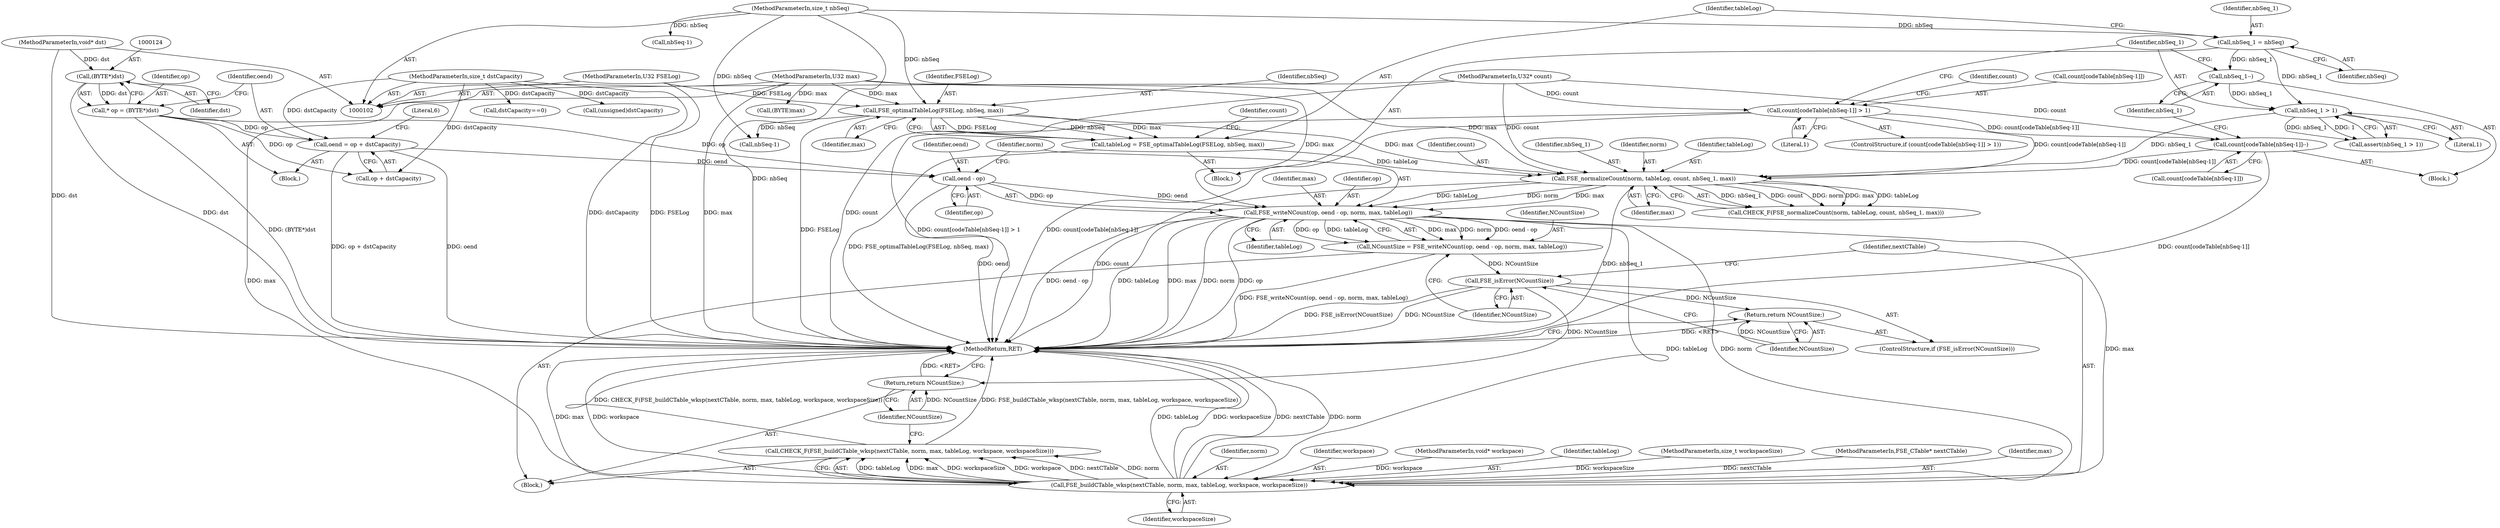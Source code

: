 digraph "0_zstd_3e5cdf1b6a85843e991d7d10f6a2567c15580da0@API" {
"1000230" [label="(Call,FSE_writeNCount(op, oend - op, norm, max, tableLog))"];
"1000232" [label="(Call,oend - op)"];
"1000126" [label="(Call,oend = op + dstCapacity)"];
"1000121" [label="(Call,* op = (BYTE*)dst)"];
"1000123" [label="(Call,(BYTE*)dst)"];
"1000103" [label="(MethodParameterIn,void* dst)"];
"1000104" [label="(MethodParameterIn,size_t dstCapacity)"];
"1000220" [label="(Call,FSE_normalizeCount(norm, tableLog, count, nbSeq_1, max))"];
"1000188" [label="(Call,tableLog = FSE_optimalTableLog(FSELog, nbSeq, max))"];
"1000190" [label="(Call,FSE_optimalTableLog(FSELog, nbSeq, max))"];
"1000106" [label="(MethodParameterIn,U32 FSELog)"];
"1000111" [label="(MethodParameterIn,size_t nbSeq)"];
"1000109" [label="(MethodParameterIn,U32 max)"];
"1000205" [label="(Call,count[codeTable[nbSeq-1]]--)"];
"1000195" [label="(Call,count[codeTable[nbSeq-1]] > 1)"];
"1000108" [label="(MethodParameterIn,U32* count)"];
"1000216" [label="(Call,nbSeq_1 > 1)"];
"1000184" [label="(Call,nbSeq_1 = nbSeq)"];
"1000213" [label="(Call,nbSeq_1--)"];
"1000228" [label="(Call,NCountSize = FSE_writeNCount(op, oend - op, norm, max, tableLog))"];
"1000239" [label="(Call,FSE_isError(NCountSize))"];
"1000241" [label="(Return,return NCountSize;)"];
"1000251" [label="(Return,return NCountSize;)"];
"1000244" [label="(Call,FSE_buildCTable_wksp(nextCTable, norm, max, tableLog, workspace, workspaceSize))"];
"1000243" [label="(Call,CHECK_F(FSE_buildCTable_wksp(nextCTable, norm, max, tableLog, workspace, workspaceSize)))"];
"1000205" [label="(Call,count[codeTable[nbSeq-1]]--)"];
"1000128" [label="(Call,op + dstCapacity)"];
"1000220" [label="(Call,FSE_normalizeCount(norm, tableLog, count, nbSeq_1, max))"];
"1000189" [label="(Identifier,tableLog)"];
"1000260" [label="(MethodReturn,RET)"];
"1000148" [label="(Call,dstCapacity==0)"];
"1000228" [label="(Call,NCountSize = FSE_writeNCount(op, oend - op, norm, max, tableLog))"];
"1000195" [label="(Call,count[codeTable[nbSeq-1]] > 1)"];
"1000246" [label="(Identifier,norm)"];
"1000190" [label="(Call,FSE_optimalTableLog(FSELog, nbSeq, max))"];
"1000217" [label="(Identifier,nbSeq_1)"];
"1000234" [label="(Identifier,op)"];
"1000185" [label="(Identifier,nbSeq_1)"];
"1000245" [label="(Identifier,nextCTable)"];
"1000193" [label="(Identifier,max)"];
"1000119" [label="(Block,)"];
"1000229" [label="(Identifier,NCountSize)"];
"1000249" [label="(Identifier,workspace)"];
"1000109" [label="(MethodParameterIn,U32 max)"];
"1000203" [label="(Literal,1)"];
"1000196" [label="(Call,count[codeTable[nbSeq-1]])"];
"1000117" [label="(MethodParameterIn,void* workspace)"];
"1000236" [label="(Identifier,max)"];
"1000122" [label="(Identifier,op)"];
"1000216" [label="(Call,nbSeq_1 > 1)"];
"1000224" [label="(Identifier,nbSeq_1)"];
"1000226" [label="(Block,)"];
"1000218" [label="(Literal,1)"];
"1000108" [label="(MethodParameterIn,U32* count)"];
"1000233" [label="(Identifier,oend)"];
"1000206" [label="(Call,count[codeTable[nbSeq-1]])"];
"1000237" [label="(Identifier,tableLog)"];
"1000225" [label="(Identifier,max)"];
"1000192" [label="(Identifier,nbSeq)"];
"1000241" [label="(Return,return NCountSize;)"];
"1000239" [label="(Call,FSE_isError(NCountSize))"];
"1000252" [label="(Identifier,NCountSize)"];
"1000200" [label="(Call,nbSeq-1)"];
"1000235" [label="(Identifier,norm)"];
"1000181" [label="(Block,)"];
"1000219" [label="(Call,CHECK_F(FSE_normalizeCount(norm, tableLog, count, nbSeq_1, max)))"];
"1000213" [label="(Call,nbSeq_1--)"];
"1000240" [label="(Identifier,NCountSize)"];
"1000244" [label="(Call,FSE_buildCTable_wksp(nextCTable, norm, max, tableLog, workspace, workspaceSize))"];
"1000125" [label="(Identifier,dst)"];
"1000186" [label="(Identifier,nbSeq)"];
"1000104" [label="(MethodParameterIn,size_t dstCapacity)"];
"1000243" [label="(Call,CHECK_F(FSE_buildCTable_wksp(nextCTable, norm, max, tableLog, workspace, workspaceSize)))"];
"1000144" [label="(Call,(BYTE)max)"];
"1000204" [label="(Block,)"];
"1000242" [label="(Identifier,NCountSize)"];
"1000250" [label="(Identifier,workspaceSize)"];
"1000248" [label="(Identifier,tableLog)"];
"1000232" [label="(Call,oend - op)"];
"1000238" [label="(ControlStructure,if (FSE_isError(NCountSize)))"];
"1000127" [label="(Identifier,oend)"];
"1000132" [label="(Literal,6)"];
"1000221" [label="(Identifier,norm)"];
"1000222" [label="(Identifier,tableLog)"];
"1000207" [label="(Identifier,count)"];
"1000215" [label="(Call,assert(nbSeq_1 > 1))"];
"1000118" [label="(MethodParameterIn,size_t workspaceSize)"];
"1000231" [label="(Identifier,op)"];
"1000121" [label="(Call,* op = (BYTE*)dst)"];
"1000106" [label="(MethodParameterIn,U32 FSELog)"];
"1000230" [label="(Call,FSE_writeNCount(op, oend - op, norm, max, tableLog))"];
"1000194" [label="(ControlStructure,if (count[codeTable[nbSeq-1]] > 1))"];
"1000105" [label="(MethodParameterIn,FSE_CTable* nextCTable)"];
"1000247" [label="(Identifier,max)"];
"1000123" [label="(Call,(BYTE*)dst)"];
"1000184" [label="(Call,nbSeq_1 = nbSeq)"];
"1000191" [label="(Identifier,FSELog)"];
"1000103" [label="(MethodParameterIn,void* dst)"];
"1000223" [label="(Identifier,count)"];
"1000126" [label="(Call,oend = op + dstCapacity)"];
"1000210" [label="(Call,nbSeq-1)"];
"1000134" [label="(Call,(unsigned)dstCapacity)"];
"1000214" [label="(Identifier,nbSeq_1)"];
"1000251" [label="(Return,return NCountSize;)"];
"1000111" [label="(MethodParameterIn,size_t nbSeq)"];
"1000188" [label="(Call,tableLog = FSE_optimalTableLog(FSELog, nbSeq, max))"];
"1000197" [label="(Identifier,count)"];
"1000230" -> "1000228"  [label="AST: "];
"1000230" -> "1000237"  [label="CFG: "];
"1000231" -> "1000230"  [label="AST: "];
"1000232" -> "1000230"  [label="AST: "];
"1000235" -> "1000230"  [label="AST: "];
"1000236" -> "1000230"  [label="AST: "];
"1000237" -> "1000230"  [label="AST: "];
"1000228" -> "1000230"  [label="CFG: "];
"1000230" -> "1000260"  [label="DDG: oend - op"];
"1000230" -> "1000260"  [label="DDG: tableLog"];
"1000230" -> "1000260"  [label="DDG: max"];
"1000230" -> "1000260"  [label="DDG: norm"];
"1000230" -> "1000260"  [label="DDG: op"];
"1000230" -> "1000228"  [label="DDG: max"];
"1000230" -> "1000228"  [label="DDG: norm"];
"1000230" -> "1000228"  [label="DDG: oend - op"];
"1000230" -> "1000228"  [label="DDG: op"];
"1000230" -> "1000228"  [label="DDG: tableLog"];
"1000232" -> "1000230"  [label="DDG: op"];
"1000232" -> "1000230"  [label="DDG: oend"];
"1000220" -> "1000230"  [label="DDG: norm"];
"1000220" -> "1000230"  [label="DDG: max"];
"1000220" -> "1000230"  [label="DDG: tableLog"];
"1000109" -> "1000230"  [label="DDG: max"];
"1000230" -> "1000244"  [label="DDG: norm"];
"1000230" -> "1000244"  [label="DDG: max"];
"1000230" -> "1000244"  [label="DDG: tableLog"];
"1000232" -> "1000234"  [label="CFG: "];
"1000233" -> "1000232"  [label="AST: "];
"1000234" -> "1000232"  [label="AST: "];
"1000235" -> "1000232"  [label="CFG: "];
"1000232" -> "1000260"  [label="DDG: oend"];
"1000126" -> "1000232"  [label="DDG: oend"];
"1000121" -> "1000232"  [label="DDG: op"];
"1000126" -> "1000119"  [label="AST: "];
"1000126" -> "1000128"  [label="CFG: "];
"1000127" -> "1000126"  [label="AST: "];
"1000128" -> "1000126"  [label="AST: "];
"1000132" -> "1000126"  [label="CFG: "];
"1000126" -> "1000260"  [label="DDG: oend"];
"1000126" -> "1000260"  [label="DDG: op + dstCapacity"];
"1000121" -> "1000126"  [label="DDG: op"];
"1000104" -> "1000126"  [label="DDG: dstCapacity"];
"1000121" -> "1000119"  [label="AST: "];
"1000121" -> "1000123"  [label="CFG: "];
"1000122" -> "1000121"  [label="AST: "];
"1000123" -> "1000121"  [label="AST: "];
"1000127" -> "1000121"  [label="CFG: "];
"1000121" -> "1000260"  [label="DDG: (BYTE*)dst"];
"1000123" -> "1000121"  [label="DDG: dst"];
"1000121" -> "1000128"  [label="DDG: op"];
"1000123" -> "1000125"  [label="CFG: "];
"1000124" -> "1000123"  [label="AST: "];
"1000125" -> "1000123"  [label="AST: "];
"1000123" -> "1000260"  [label="DDG: dst"];
"1000103" -> "1000123"  [label="DDG: dst"];
"1000103" -> "1000102"  [label="AST: "];
"1000103" -> "1000260"  [label="DDG: dst"];
"1000104" -> "1000102"  [label="AST: "];
"1000104" -> "1000260"  [label="DDG: dstCapacity"];
"1000104" -> "1000128"  [label="DDG: dstCapacity"];
"1000104" -> "1000134"  [label="DDG: dstCapacity"];
"1000104" -> "1000148"  [label="DDG: dstCapacity"];
"1000220" -> "1000219"  [label="AST: "];
"1000220" -> "1000225"  [label="CFG: "];
"1000221" -> "1000220"  [label="AST: "];
"1000222" -> "1000220"  [label="AST: "];
"1000223" -> "1000220"  [label="AST: "];
"1000224" -> "1000220"  [label="AST: "];
"1000225" -> "1000220"  [label="AST: "];
"1000219" -> "1000220"  [label="CFG: "];
"1000220" -> "1000260"  [label="DDG: count"];
"1000220" -> "1000260"  [label="DDG: nbSeq_1"];
"1000220" -> "1000219"  [label="DDG: nbSeq_1"];
"1000220" -> "1000219"  [label="DDG: count"];
"1000220" -> "1000219"  [label="DDG: norm"];
"1000220" -> "1000219"  [label="DDG: max"];
"1000220" -> "1000219"  [label="DDG: tableLog"];
"1000188" -> "1000220"  [label="DDG: tableLog"];
"1000205" -> "1000220"  [label="DDG: count[codeTable[nbSeq-1]]"];
"1000195" -> "1000220"  [label="DDG: count[codeTable[nbSeq-1]]"];
"1000108" -> "1000220"  [label="DDG: count"];
"1000216" -> "1000220"  [label="DDG: nbSeq_1"];
"1000190" -> "1000220"  [label="DDG: max"];
"1000109" -> "1000220"  [label="DDG: max"];
"1000188" -> "1000181"  [label="AST: "];
"1000188" -> "1000190"  [label="CFG: "];
"1000189" -> "1000188"  [label="AST: "];
"1000190" -> "1000188"  [label="AST: "];
"1000197" -> "1000188"  [label="CFG: "];
"1000188" -> "1000260"  [label="DDG: FSE_optimalTableLog(FSELog, nbSeq, max)"];
"1000190" -> "1000188"  [label="DDG: FSELog"];
"1000190" -> "1000188"  [label="DDG: nbSeq"];
"1000190" -> "1000188"  [label="DDG: max"];
"1000190" -> "1000193"  [label="CFG: "];
"1000191" -> "1000190"  [label="AST: "];
"1000192" -> "1000190"  [label="AST: "];
"1000193" -> "1000190"  [label="AST: "];
"1000190" -> "1000260"  [label="DDG: FSELog"];
"1000106" -> "1000190"  [label="DDG: FSELog"];
"1000111" -> "1000190"  [label="DDG: nbSeq"];
"1000109" -> "1000190"  [label="DDG: max"];
"1000190" -> "1000200"  [label="DDG: nbSeq"];
"1000106" -> "1000102"  [label="AST: "];
"1000106" -> "1000260"  [label="DDG: FSELog"];
"1000111" -> "1000102"  [label="AST: "];
"1000111" -> "1000260"  [label="DDG: nbSeq"];
"1000111" -> "1000184"  [label="DDG: nbSeq"];
"1000111" -> "1000200"  [label="DDG: nbSeq"];
"1000111" -> "1000210"  [label="DDG: nbSeq"];
"1000109" -> "1000102"  [label="AST: "];
"1000109" -> "1000260"  [label="DDG: max"];
"1000109" -> "1000144"  [label="DDG: max"];
"1000109" -> "1000244"  [label="DDG: max"];
"1000205" -> "1000204"  [label="AST: "];
"1000205" -> "1000206"  [label="CFG: "];
"1000206" -> "1000205"  [label="AST: "];
"1000214" -> "1000205"  [label="CFG: "];
"1000205" -> "1000260"  [label="DDG: count[codeTable[nbSeq-1]]"];
"1000195" -> "1000205"  [label="DDG: count[codeTable[nbSeq-1]]"];
"1000108" -> "1000205"  [label="DDG: count"];
"1000195" -> "1000194"  [label="AST: "];
"1000195" -> "1000203"  [label="CFG: "];
"1000196" -> "1000195"  [label="AST: "];
"1000203" -> "1000195"  [label="AST: "];
"1000207" -> "1000195"  [label="CFG: "];
"1000217" -> "1000195"  [label="CFG: "];
"1000195" -> "1000260"  [label="DDG: count[codeTable[nbSeq-1]] > 1"];
"1000195" -> "1000260"  [label="DDG: count[codeTable[nbSeq-1]]"];
"1000108" -> "1000195"  [label="DDG: count"];
"1000108" -> "1000102"  [label="AST: "];
"1000108" -> "1000260"  [label="DDG: count"];
"1000216" -> "1000215"  [label="AST: "];
"1000216" -> "1000218"  [label="CFG: "];
"1000217" -> "1000216"  [label="AST: "];
"1000218" -> "1000216"  [label="AST: "];
"1000215" -> "1000216"  [label="CFG: "];
"1000216" -> "1000215"  [label="DDG: nbSeq_1"];
"1000216" -> "1000215"  [label="DDG: 1"];
"1000184" -> "1000216"  [label="DDG: nbSeq_1"];
"1000213" -> "1000216"  [label="DDG: nbSeq_1"];
"1000184" -> "1000181"  [label="AST: "];
"1000184" -> "1000186"  [label="CFG: "];
"1000185" -> "1000184"  [label="AST: "];
"1000186" -> "1000184"  [label="AST: "];
"1000189" -> "1000184"  [label="CFG: "];
"1000184" -> "1000213"  [label="DDG: nbSeq_1"];
"1000213" -> "1000204"  [label="AST: "];
"1000213" -> "1000214"  [label="CFG: "];
"1000214" -> "1000213"  [label="AST: "];
"1000217" -> "1000213"  [label="CFG: "];
"1000228" -> "1000226"  [label="AST: "];
"1000229" -> "1000228"  [label="AST: "];
"1000240" -> "1000228"  [label="CFG: "];
"1000228" -> "1000260"  [label="DDG: FSE_writeNCount(op, oend - op, norm, max, tableLog)"];
"1000228" -> "1000239"  [label="DDG: NCountSize"];
"1000239" -> "1000238"  [label="AST: "];
"1000239" -> "1000240"  [label="CFG: "];
"1000240" -> "1000239"  [label="AST: "];
"1000242" -> "1000239"  [label="CFG: "];
"1000245" -> "1000239"  [label="CFG: "];
"1000239" -> "1000260"  [label="DDG: FSE_isError(NCountSize)"];
"1000239" -> "1000260"  [label="DDG: NCountSize"];
"1000239" -> "1000241"  [label="DDG: NCountSize"];
"1000239" -> "1000251"  [label="DDG: NCountSize"];
"1000241" -> "1000238"  [label="AST: "];
"1000241" -> "1000242"  [label="CFG: "];
"1000242" -> "1000241"  [label="AST: "];
"1000260" -> "1000241"  [label="CFG: "];
"1000241" -> "1000260"  [label="DDG: <RET>"];
"1000242" -> "1000241"  [label="DDG: NCountSize"];
"1000251" -> "1000226"  [label="AST: "];
"1000251" -> "1000252"  [label="CFG: "];
"1000252" -> "1000251"  [label="AST: "];
"1000260" -> "1000251"  [label="CFG: "];
"1000251" -> "1000260"  [label="DDG: <RET>"];
"1000252" -> "1000251"  [label="DDG: NCountSize"];
"1000244" -> "1000243"  [label="AST: "];
"1000244" -> "1000250"  [label="CFG: "];
"1000245" -> "1000244"  [label="AST: "];
"1000246" -> "1000244"  [label="AST: "];
"1000247" -> "1000244"  [label="AST: "];
"1000248" -> "1000244"  [label="AST: "];
"1000249" -> "1000244"  [label="AST: "];
"1000250" -> "1000244"  [label="AST: "];
"1000243" -> "1000244"  [label="CFG: "];
"1000244" -> "1000260"  [label="DDG: tableLog"];
"1000244" -> "1000260"  [label="DDG: workspaceSize"];
"1000244" -> "1000260"  [label="DDG: nextCTable"];
"1000244" -> "1000260"  [label="DDG: norm"];
"1000244" -> "1000260"  [label="DDG: max"];
"1000244" -> "1000260"  [label="DDG: workspace"];
"1000244" -> "1000243"  [label="DDG: tableLog"];
"1000244" -> "1000243"  [label="DDG: max"];
"1000244" -> "1000243"  [label="DDG: workspaceSize"];
"1000244" -> "1000243"  [label="DDG: workspace"];
"1000244" -> "1000243"  [label="DDG: nextCTable"];
"1000244" -> "1000243"  [label="DDG: norm"];
"1000105" -> "1000244"  [label="DDG: nextCTable"];
"1000117" -> "1000244"  [label="DDG: workspace"];
"1000118" -> "1000244"  [label="DDG: workspaceSize"];
"1000243" -> "1000226"  [label="AST: "];
"1000252" -> "1000243"  [label="CFG: "];
"1000243" -> "1000260"  [label="DDG: FSE_buildCTable_wksp(nextCTable, norm, max, tableLog, workspace, workspaceSize)"];
"1000243" -> "1000260"  [label="DDG: CHECK_F(FSE_buildCTable_wksp(nextCTable, norm, max, tableLog, workspace, workspaceSize))"];
}
